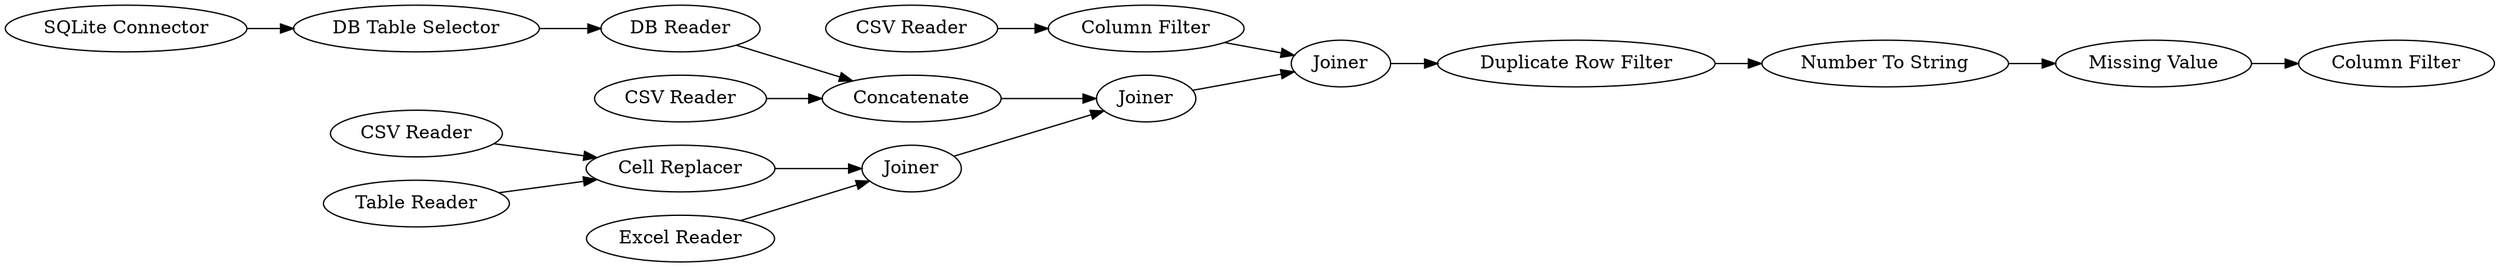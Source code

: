 digraph {
	254 [label="H2 Connector"]
	129 [label="Cell Replacer"]
	143 [label=Concatenate]
	240 [label="Missing Value"]
	246 [label="SQLite Connector"]
	247 [label="DB Reader"]
	248 [label="DB Table Selector"]
	249 [label="Duplicate Row Filter"]
	250 [label="Number To String"]
	253 [label="Column Filter"]
	254 [label="Column Filter"]
	255 [label="CSV Reader"]
	256 [label="CSV Reader"]
	257 [label="Excel Reader"]
	258 [label="CSV Reader"]
	259 [label="Table Reader"]
	260 [label=Joiner]
	261 [label=Joiner]
	262 [label=Joiner]
	129 -> 260
	143 -> 261
	240 -> 254
	246 -> 248
	247 -> 143
	248 -> 247
	249 -> 250
	250 -> 240
	253 -> 262
	255 -> 253
	256 -> 129
	257 -> 260
	258 -> 143
	259 -> 129
	260 -> 261
	261 -> 262
	262 -> 249
	rankdir=LR
}
